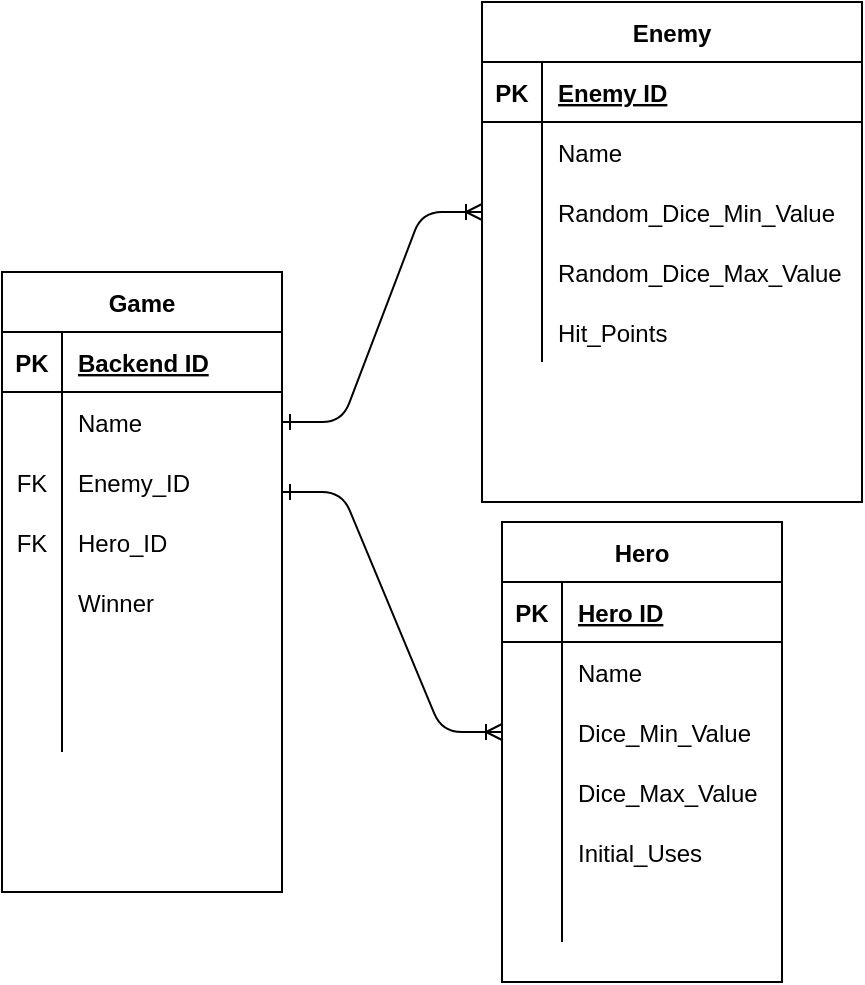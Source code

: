 <mxfile version="15.2.1" type="device"><diagram id="AMX4oX-mMqf1bT4OKz1f" name="Page-1"><mxGraphModel dx="865" dy="483" grid="1" gridSize="10" guides="1" tooltips="1" connect="1" arrows="1" fold="1" page="1" pageScale="1" pageWidth="827" pageHeight="1169" math="0" shadow="0"><root><mxCell id="0"/><mxCell id="1" parent="0"/><mxCell id="wTYjurAIvWYtmhsPz7X9-1" value="Hero" style="shape=table;startSize=30;container=1;collapsible=1;childLayout=tableLayout;fixedRows=1;rowLines=0;fontStyle=1;align=center;resizeLast=1;" vertex="1" parent="1"><mxGeometry x="340" y="300" width="140" height="230.0" as="geometry"/></mxCell><mxCell id="wTYjurAIvWYtmhsPz7X9-2" value="" style="shape=partialRectangle;collapsible=0;dropTarget=0;pointerEvents=0;fillColor=none;top=0;left=0;bottom=1;right=0;points=[[0,0.5],[1,0.5]];portConstraint=eastwest;" vertex="1" parent="wTYjurAIvWYtmhsPz7X9-1"><mxGeometry y="30" width="140" height="30" as="geometry"/></mxCell><mxCell id="wTYjurAIvWYtmhsPz7X9-3" value="PK" style="shape=partialRectangle;connectable=0;fillColor=none;top=0;left=0;bottom=0;right=0;fontStyle=1;overflow=hidden;" vertex="1" parent="wTYjurAIvWYtmhsPz7X9-2"><mxGeometry width="30" height="30" as="geometry"/></mxCell><mxCell id="wTYjurAIvWYtmhsPz7X9-4" value="Hero ID" style="shape=partialRectangle;connectable=0;fillColor=none;top=0;left=0;bottom=0;right=0;align=left;spacingLeft=6;fontStyle=5;overflow=hidden;" vertex="1" parent="wTYjurAIvWYtmhsPz7X9-2"><mxGeometry x="30" width="110" height="30" as="geometry"/></mxCell><mxCell id="wTYjurAIvWYtmhsPz7X9-5" value="" style="shape=partialRectangle;collapsible=0;dropTarget=0;pointerEvents=0;fillColor=none;top=0;left=0;bottom=0;right=0;points=[[0,0.5],[1,0.5]];portConstraint=eastwest;" vertex="1" parent="wTYjurAIvWYtmhsPz7X9-1"><mxGeometry y="60" width="140" height="30" as="geometry"/></mxCell><mxCell id="wTYjurAIvWYtmhsPz7X9-6" value="" style="shape=partialRectangle;connectable=0;fillColor=none;top=0;left=0;bottom=0;right=0;editable=1;overflow=hidden;" vertex="1" parent="wTYjurAIvWYtmhsPz7X9-5"><mxGeometry width="30" height="30" as="geometry"/></mxCell><mxCell id="wTYjurAIvWYtmhsPz7X9-7" value="Name" style="shape=partialRectangle;connectable=0;fillColor=none;top=0;left=0;bottom=0;right=0;align=left;spacingLeft=6;overflow=hidden;" vertex="1" parent="wTYjurAIvWYtmhsPz7X9-5"><mxGeometry x="30" width="110" height="30" as="geometry"/></mxCell><mxCell id="wTYjurAIvWYtmhsPz7X9-8" value="" style="shape=partialRectangle;collapsible=0;dropTarget=0;pointerEvents=0;fillColor=none;top=0;left=0;bottom=0;right=0;points=[[0,0.5],[1,0.5]];portConstraint=eastwest;" vertex="1" parent="wTYjurAIvWYtmhsPz7X9-1"><mxGeometry y="90" width="140" height="30" as="geometry"/></mxCell><mxCell id="wTYjurAIvWYtmhsPz7X9-9" value="" style="shape=partialRectangle;connectable=0;fillColor=none;top=0;left=0;bottom=0;right=0;editable=1;overflow=hidden;" vertex="1" parent="wTYjurAIvWYtmhsPz7X9-8"><mxGeometry width="30" height="30" as="geometry"/></mxCell><mxCell id="wTYjurAIvWYtmhsPz7X9-10" value="Dice_Min_Value" style="shape=partialRectangle;connectable=0;fillColor=none;top=0;left=0;bottom=0;right=0;align=left;spacingLeft=6;overflow=hidden;" vertex="1" parent="wTYjurAIvWYtmhsPz7X9-8"><mxGeometry x="30" width="110" height="30" as="geometry"/></mxCell><mxCell id="wTYjurAIvWYtmhsPz7X9-11" value="" style="shape=partialRectangle;collapsible=0;dropTarget=0;pointerEvents=0;fillColor=none;top=0;left=0;bottom=0;right=0;points=[[0,0.5],[1,0.5]];portConstraint=eastwest;" vertex="1" parent="wTYjurAIvWYtmhsPz7X9-1"><mxGeometry y="120" width="140" height="30" as="geometry"/></mxCell><mxCell id="wTYjurAIvWYtmhsPz7X9-12" value="" style="shape=partialRectangle;connectable=0;fillColor=none;top=0;left=0;bottom=0;right=0;editable=1;overflow=hidden;" vertex="1" parent="wTYjurAIvWYtmhsPz7X9-11"><mxGeometry width="30" height="30" as="geometry"/></mxCell><mxCell id="wTYjurAIvWYtmhsPz7X9-13" value="Dice_Max_Value" style="shape=partialRectangle;connectable=0;fillColor=none;top=0;left=0;bottom=0;right=0;align=left;spacingLeft=6;overflow=hidden;" vertex="1" parent="wTYjurAIvWYtmhsPz7X9-11"><mxGeometry x="30" width="110" height="30" as="geometry"/></mxCell><mxCell id="wTYjurAIvWYtmhsPz7X9-47" value="" style="shape=partialRectangle;collapsible=0;dropTarget=0;pointerEvents=0;fillColor=none;top=0;left=0;bottom=0;right=0;points=[[0,0.5],[1,0.5]];portConstraint=eastwest;" vertex="1" parent="wTYjurAIvWYtmhsPz7X9-1"><mxGeometry y="150" width="140" height="30" as="geometry"/></mxCell><mxCell id="wTYjurAIvWYtmhsPz7X9-48" value="" style="shape=partialRectangle;connectable=0;fillColor=none;top=0;left=0;bottom=0;right=0;editable=1;overflow=hidden;" vertex="1" parent="wTYjurAIvWYtmhsPz7X9-47"><mxGeometry width="30" height="30" as="geometry"/></mxCell><mxCell id="wTYjurAIvWYtmhsPz7X9-49" value="Initial_Uses" style="shape=partialRectangle;connectable=0;fillColor=none;top=0;left=0;bottom=0;right=0;align=left;spacingLeft=6;overflow=hidden;" vertex="1" parent="wTYjurAIvWYtmhsPz7X9-47"><mxGeometry x="30" width="110" height="30" as="geometry"/></mxCell><mxCell id="wTYjurAIvWYtmhsPz7X9-50" value="" style="shape=partialRectangle;collapsible=0;dropTarget=0;pointerEvents=0;fillColor=none;top=0;left=0;bottom=0;right=0;points=[[0,0.5],[1,0.5]];portConstraint=eastwest;" vertex="1" parent="wTYjurAIvWYtmhsPz7X9-1"><mxGeometry y="180" width="140" height="30" as="geometry"/></mxCell><mxCell id="wTYjurAIvWYtmhsPz7X9-51" value="" style="shape=partialRectangle;connectable=0;fillColor=none;top=0;left=0;bottom=0;right=0;editable=1;overflow=hidden;" vertex="1" parent="wTYjurAIvWYtmhsPz7X9-50"><mxGeometry width="30" height="30" as="geometry"/></mxCell><mxCell id="wTYjurAIvWYtmhsPz7X9-52" value="" style="shape=partialRectangle;connectable=0;fillColor=none;top=0;left=0;bottom=0;right=0;align=left;spacingLeft=6;overflow=hidden;" vertex="1" parent="wTYjurAIvWYtmhsPz7X9-50"><mxGeometry x="30" width="110" height="30" as="geometry"/></mxCell><mxCell id="wTYjurAIvWYtmhsPz7X9-18" value="Enemy" style="shape=table;startSize=30;container=1;collapsible=1;childLayout=tableLayout;fixedRows=1;rowLines=0;fontStyle=1;align=center;resizeLast=1;" vertex="1" parent="1"><mxGeometry x="330" y="40" width="190" height="250" as="geometry"/></mxCell><mxCell id="wTYjurAIvWYtmhsPz7X9-19" value="" style="shape=partialRectangle;collapsible=0;dropTarget=0;pointerEvents=0;fillColor=none;top=0;left=0;bottom=1;right=0;points=[[0,0.5],[1,0.5]];portConstraint=eastwest;" vertex="1" parent="wTYjurAIvWYtmhsPz7X9-18"><mxGeometry y="30" width="190" height="30" as="geometry"/></mxCell><mxCell id="wTYjurAIvWYtmhsPz7X9-20" value="PK" style="shape=partialRectangle;connectable=0;fillColor=none;top=0;left=0;bottom=0;right=0;fontStyle=1;overflow=hidden;" vertex="1" parent="wTYjurAIvWYtmhsPz7X9-19"><mxGeometry width="30" height="30" as="geometry"/></mxCell><mxCell id="wTYjurAIvWYtmhsPz7X9-21" value="Enemy ID" style="shape=partialRectangle;connectable=0;fillColor=none;top=0;left=0;bottom=0;right=0;align=left;spacingLeft=6;fontStyle=5;overflow=hidden;" vertex="1" parent="wTYjurAIvWYtmhsPz7X9-19"><mxGeometry x="30" width="160" height="30" as="geometry"/></mxCell><mxCell id="wTYjurAIvWYtmhsPz7X9-22" value="" style="shape=partialRectangle;collapsible=0;dropTarget=0;pointerEvents=0;fillColor=none;top=0;left=0;bottom=0;right=0;points=[[0,0.5],[1,0.5]];portConstraint=eastwest;" vertex="1" parent="wTYjurAIvWYtmhsPz7X9-18"><mxGeometry y="60" width="190" height="30" as="geometry"/></mxCell><mxCell id="wTYjurAIvWYtmhsPz7X9-23" value="" style="shape=partialRectangle;connectable=0;fillColor=none;top=0;left=0;bottom=0;right=0;editable=1;overflow=hidden;" vertex="1" parent="wTYjurAIvWYtmhsPz7X9-22"><mxGeometry width="30" height="30" as="geometry"/></mxCell><mxCell id="wTYjurAIvWYtmhsPz7X9-24" value="Name" style="shape=partialRectangle;connectable=0;fillColor=none;top=0;left=0;bottom=0;right=0;align=left;spacingLeft=6;overflow=hidden;" vertex="1" parent="wTYjurAIvWYtmhsPz7X9-22"><mxGeometry x="30" width="160" height="30" as="geometry"/></mxCell><mxCell id="wTYjurAIvWYtmhsPz7X9-25" value="" style="shape=partialRectangle;collapsible=0;dropTarget=0;pointerEvents=0;fillColor=none;top=0;left=0;bottom=0;right=0;points=[[0,0.5],[1,0.5]];portConstraint=eastwest;" vertex="1" parent="wTYjurAIvWYtmhsPz7X9-18"><mxGeometry y="90" width="190" height="30" as="geometry"/></mxCell><mxCell id="wTYjurAIvWYtmhsPz7X9-26" value="" style="shape=partialRectangle;connectable=0;fillColor=none;top=0;left=0;bottom=0;right=0;editable=1;overflow=hidden;" vertex="1" parent="wTYjurAIvWYtmhsPz7X9-25"><mxGeometry width="30" height="30" as="geometry"/></mxCell><mxCell id="wTYjurAIvWYtmhsPz7X9-27" value="Random_Dice_Min_Value" style="shape=partialRectangle;connectable=0;fillColor=none;top=0;left=0;bottom=0;right=0;align=left;spacingLeft=6;overflow=hidden;" vertex="1" parent="wTYjurAIvWYtmhsPz7X9-25"><mxGeometry x="30" width="160" height="30" as="geometry"/></mxCell><mxCell id="wTYjurAIvWYtmhsPz7X9-28" value="" style="shape=partialRectangle;collapsible=0;dropTarget=0;pointerEvents=0;fillColor=none;top=0;left=0;bottom=0;right=0;points=[[0,0.5],[1,0.5]];portConstraint=eastwest;" vertex="1" parent="wTYjurAIvWYtmhsPz7X9-18"><mxGeometry y="120" width="190" height="30" as="geometry"/></mxCell><mxCell id="wTYjurAIvWYtmhsPz7X9-29" value="" style="shape=partialRectangle;connectable=0;fillColor=none;top=0;left=0;bottom=0;right=0;editable=1;overflow=hidden;" vertex="1" parent="wTYjurAIvWYtmhsPz7X9-28"><mxGeometry width="30" height="30" as="geometry"/></mxCell><mxCell id="wTYjurAIvWYtmhsPz7X9-30" value="Random_Dice_Max_Value" style="shape=partialRectangle;connectable=0;fillColor=none;top=0;left=0;bottom=0;right=0;align=left;spacingLeft=6;overflow=hidden;" vertex="1" parent="wTYjurAIvWYtmhsPz7X9-28"><mxGeometry x="30" width="160" height="30" as="geometry"/></mxCell><mxCell id="wTYjurAIvWYtmhsPz7X9-66" value="" style="shape=partialRectangle;collapsible=0;dropTarget=0;pointerEvents=0;fillColor=none;top=0;left=0;bottom=0;right=0;points=[[0,0.5],[1,0.5]];portConstraint=eastwest;" vertex="1" parent="wTYjurAIvWYtmhsPz7X9-18"><mxGeometry y="150" width="190" height="30" as="geometry"/></mxCell><mxCell id="wTYjurAIvWYtmhsPz7X9-67" value="" style="shape=partialRectangle;connectable=0;fillColor=none;top=0;left=0;bottom=0;right=0;editable=1;overflow=hidden;" vertex="1" parent="wTYjurAIvWYtmhsPz7X9-66"><mxGeometry width="30" height="30" as="geometry"/></mxCell><mxCell id="wTYjurAIvWYtmhsPz7X9-68" value="Hit_Points" style="shape=partialRectangle;connectable=0;fillColor=none;top=0;left=0;bottom=0;right=0;align=left;spacingLeft=6;overflow=hidden;" vertex="1" parent="wTYjurAIvWYtmhsPz7X9-66"><mxGeometry x="30" width="160" height="30" as="geometry"/></mxCell><mxCell id="wTYjurAIvWYtmhsPz7X9-31" value="Game" style="shape=table;startSize=30;container=1;collapsible=1;childLayout=tableLayout;fixedRows=1;rowLines=0;fontStyle=1;align=center;resizeLast=1;" vertex="1" parent="1"><mxGeometry x="90" y="175" width="140" height="310" as="geometry"/></mxCell><mxCell id="wTYjurAIvWYtmhsPz7X9-32" value="" style="shape=partialRectangle;collapsible=0;dropTarget=0;pointerEvents=0;fillColor=none;top=0;left=0;bottom=1;right=0;points=[[0,0.5],[1,0.5]];portConstraint=eastwest;" vertex="1" parent="wTYjurAIvWYtmhsPz7X9-31"><mxGeometry y="30" width="140" height="30" as="geometry"/></mxCell><mxCell id="wTYjurAIvWYtmhsPz7X9-33" value="PK" style="shape=partialRectangle;connectable=0;fillColor=none;top=0;left=0;bottom=0;right=0;fontStyle=1;overflow=hidden;" vertex="1" parent="wTYjurAIvWYtmhsPz7X9-32"><mxGeometry width="30" height="30" as="geometry"/></mxCell><mxCell id="wTYjurAIvWYtmhsPz7X9-34" value="Backend ID" style="shape=partialRectangle;connectable=0;fillColor=none;top=0;left=0;bottom=0;right=0;align=left;spacingLeft=6;fontStyle=5;overflow=hidden;" vertex="1" parent="wTYjurAIvWYtmhsPz7X9-32"><mxGeometry x="30" width="110" height="30" as="geometry"/></mxCell><mxCell id="wTYjurAIvWYtmhsPz7X9-35" value="" style="shape=partialRectangle;collapsible=0;dropTarget=0;pointerEvents=0;fillColor=none;top=0;left=0;bottom=0;right=0;points=[[0,0.5],[1,0.5]];portConstraint=eastwest;" vertex="1" parent="wTYjurAIvWYtmhsPz7X9-31"><mxGeometry y="60" width="140" height="30" as="geometry"/></mxCell><mxCell id="wTYjurAIvWYtmhsPz7X9-36" value="" style="shape=partialRectangle;connectable=0;fillColor=none;top=0;left=0;bottom=0;right=0;editable=1;overflow=hidden;" vertex="1" parent="wTYjurAIvWYtmhsPz7X9-35"><mxGeometry width="30" height="30" as="geometry"/></mxCell><mxCell id="wTYjurAIvWYtmhsPz7X9-37" value="Name" style="shape=partialRectangle;connectable=0;fillColor=none;top=0;left=0;bottom=0;right=0;align=left;spacingLeft=6;overflow=hidden;" vertex="1" parent="wTYjurAIvWYtmhsPz7X9-35"><mxGeometry x="30" width="110" height="30" as="geometry"/></mxCell><mxCell id="wTYjurAIvWYtmhsPz7X9-77" value="" style="shape=partialRectangle;collapsible=0;dropTarget=0;pointerEvents=0;fillColor=none;top=0;left=0;bottom=0;right=0;points=[[0,0.5],[1,0.5]];portConstraint=eastwest;" vertex="1" parent="wTYjurAIvWYtmhsPz7X9-31"><mxGeometry y="90" width="140" height="30" as="geometry"/></mxCell><mxCell id="wTYjurAIvWYtmhsPz7X9-78" value="FK" style="shape=partialRectangle;connectable=0;fillColor=none;top=0;left=0;bottom=0;right=0;editable=1;overflow=hidden;" vertex="1" parent="wTYjurAIvWYtmhsPz7X9-77"><mxGeometry width="30" height="30" as="geometry"/></mxCell><mxCell id="wTYjurAIvWYtmhsPz7X9-79" value="Enemy_ID" style="shape=partialRectangle;connectable=0;fillColor=none;top=0;left=0;bottom=0;right=0;align=left;spacingLeft=6;overflow=hidden;" vertex="1" parent="wTYjurAIvWYtmhsPz7X9-77"><mxGeometry x="30" width="110" height="30" as="geometry"/></mxCell><mxCell id="wTYjurAIvWYtmhsPz7X9-69" value="" style="shape=partialRectangle;collapsible=0;dropTarget=0;pointerEvents=0;fillColor=none;top=0;left=0;bottom=0;right=0;points=[[0,0.5],[1,0.5]];portConstraint=eastwest;" vertex="1" parent="wTYjurAIvWYtmhsPz7X9-31"><mxGeometry y="120" width="140" height="30" as="geometry"/></mxCell><mxCell id="wTYjurAIvWYtmhsPz7X9-70" value="FK" style="shape=partialRectangle;connectable=0;fillColor=none;top=0;left=0;bottom=0;right=0;editable=1;overflow=hidden;" vertex="1" parent="wTYjurAIvWYtmhsPz7X9-69"><mxGeometry width="30" height="30" as="geometry"/></mxCell><mxCell id="wTYjurAIvWYtmhsPz7X9-71" value="Hero_ID" style="shape=partialRectangle;connectable=0;fillColor=none;top=0;left=0;bottom=0;right=0;align=left;spacingLeft=6;overflow=hidden;" vertex="1" parent="wTYjurAIvWYtmhsPz7X9-69"><mxGeometry x="30" width="110" height="30" as="geometry"/></mxCell><mxCell id="wTYjurAIvWYtmhsPz7X9-72" value="" style="shape=partialRectangle;collapsible=0;dropTarget=0;pointerEvents=0;fillColor=none;top=0;left=0;bottom=0;right=0;points=[[0,0.5],[1,0.5]];portConstraint=eastwest;" vertex="1" parent="wTYjurAIvWYtmhsPz7X9-31"><mxGeometry y="150" width="140" height="30" as="geometry"/></mxCell><mxCell id="wTYjurAIvWYtmhsPz7X9-73" value="" style="shape=partialRectangle;connectable=0;fillColor=none;top=0;left=0;bottom=0;right=0;editable=1;overflow=hidden;" vertex="1" parent="wTYjurAIvWYtmhsPz7X9-72"><mxGeometry width="30" height="30" as="geometry"/></mxCell><mxCell id="wTYjurAIvWYtmhsPz7X9-74" value="Winner" style="shape=partialRectangle;connectable=0;fillColor=none;top=0;left=0;bottom=0;right=0;align=left;spacingLeft=6;overflow=hidden;" vertex="1" parent="wTYjurAIvWYtmhsPz7X9-72"><mxGeometry x="30" width="110" height="30" as="geometry"/></mxCell><mxCell id="wTYjurAIvWYtmhsPz7X9-38" value="" style="shape=partialRectangle;collapsible=0;dropTarget=0;pointerEvents=0;fillColor=none;top=0;left=0;bottom=0;right=0;points=[[0,0.5],[1,0.5]];portConstraint=eastwest;" vertex="1" parent="wTYjurAIvWYtmhsPz7X9-31"><mxGeometry y="180" width="140" height="30" as="geometry"/></mxCell><mxCell id="wTYjurAIvWYtmhsPz7X9-39" value="" style="shape=partialRectangle;connectable=0;fillColor=none;top=0;left=0;bottom=0;right=0;editable=1;overflow=hidden;" vertex="1" parent="wTYjurAIvWYtmhsPz7X9-38"><mxGeometry width="30" height="30" as="geometry"/></mxCell><mxCell id="wTYjurAIvWYtmhsPz7X9-40" value="" style="shape=partialRectangle;connectable=0;fillColor=none;top=0;left=0;bottom=0;right=0;align=left;spacingLeft=6;overflow=hidden;" vertex="1" parent="wTYjurAIvWYtmhsPz7X9-38"><mxGeometry x="30" width="110" height="30" as="geometry"/></mxCell><mxCell id="wTYjurAIvWYtmhsPz7X9-41" value="" style="shape=partialRectangle;collapsible=0;dropTarget=0;pointerEvents=0;fillColor=none;top=0;left=0;bottom=0;right=0;points=[[0,0.5],[1,0.5]];portConstraint=eastwest;" vertex="1" parent="wTYjurAIvWYtmhsPz7X9-31"><mxGeometry y="210" width="140" height="30" as="geometry"/></mxCell><mxCell id="wTYjurAIvWYtmhsPz7X9-42" value="" style="shape=partialRectangle;connectable=0;fillColor=none;top=0;left=0;bottom=0;right=0;editable=1;overflow=hidden;" vertex="1" parent="wTYjurAIvWYtmhsPz7X9-41"><mxGeometry width="30" height="30" as="geometry"/></mxCell><mxCell id="wTYjurAIvWYtmhsPz7X9-43" value="" style="shape=partialRectangle;connectable=0;fillColor=none;top=0;left=0;bottom=0;right=0;align=left;spacingLeft=6;overflow=hidden;" vertex="1" parent="wTYjurAIvWYtmhsPz7X9-41"><mxGeometry x="30" width="110" height="30" as="geometry"/></mxCell><mxCell id="wTYjurAIvWYtmhsPz7X9-75" value="" style="edgeStyle=entityRelationEdgeStyle;fontSize=12;html=1;endArrow=ERoneToMany;entryX=0;entryY=0.5;entryDx=0;entryDy=0;startArrow=ERone;startFill=0;" edge="1" parent="1" target="wTYjurAIvWYtmhsPz7X9-8"><mxGeometry width="100" height="100" relative="1" as="geometry"><mxPoint x="230" y="285" as="sourcePoint"/><mxPoint x="320" y="455" as="targetPoint"/></mxGeometry></mxCell><mxCell id="wTYjurAIvWYtmhsPz7X9-76" value="" style="edgeStyle=entityRelationEdgeStyle;fontSize=12;html=1;endArrow=ERoneToMany;entryX=0;entryY=0.5;entryDx=0;entryDy=0;startArrow=ERone;startFill=0;exitX=1;exitY=0.5;exitDx=0;exitDy=0;" edge="1" parent="1" source="wTYjurAIvWYtmhsPz7X9-35" target="wTYjurAIvWYtmhsPz7X9-25"><mxGeometry width="100" height="100" relative="1" as="geometry"><mxPoint x="280" y="140.0" as="sourcePoint"/><mxPoint x="370" y="140.0" as="targetPoint"/></mxGeometry></mxCell></root></mxGraphModel></diagram></mxfile>